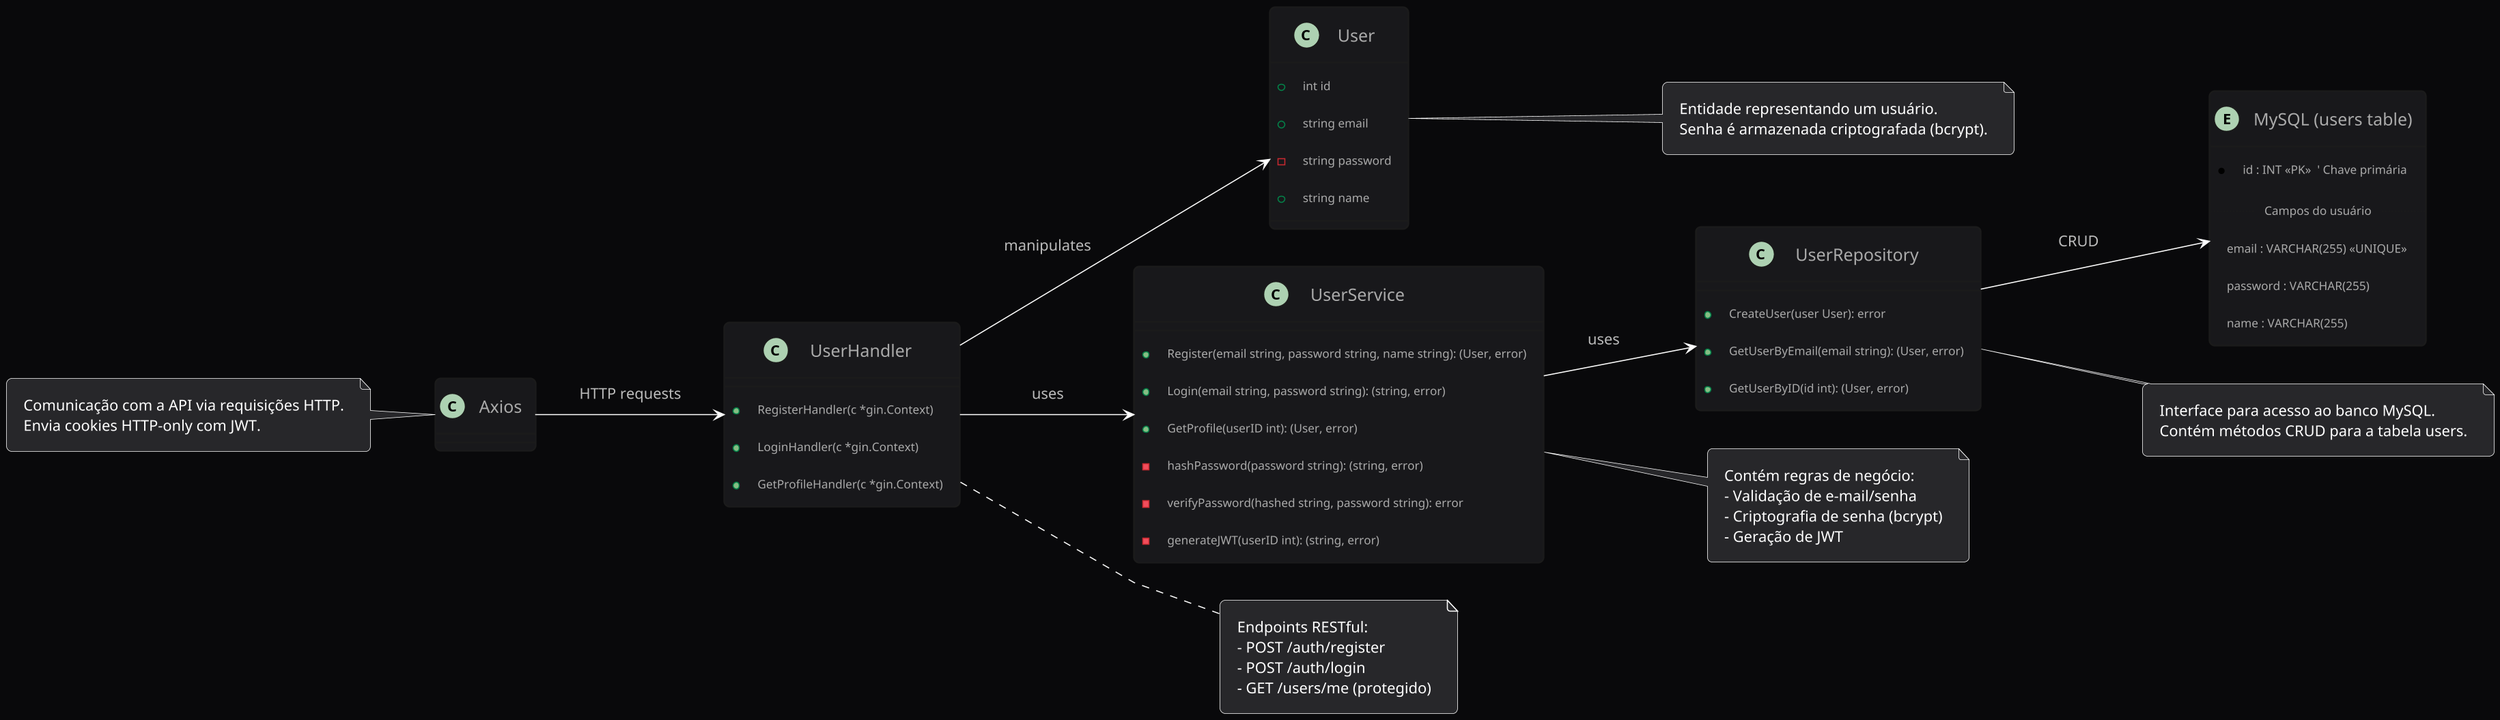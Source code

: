 @startuml
!theme reddress-darkblue
' Diagrama UML para o módulo de Usuários do Sistema de Gestão de Pecuária Leiteira

' Configurações gerais

skinparam classFontSize 16
skinparam classAttributeIconSize 10
skinparam classBackgroundColor #18181B

skinparam noteFontSize 14
skinparam noteBorderColor #ffffff
skinparam noteBackgroundColor #27272A

skinparam defaultFontName "Segoe UI"
skinparam ArrowFontSize 14
skinparam roundcorner 10
skinparam linetype polyline
skinparam dpi 150

skinparam packageStyle rectangle
skinparam padding 10
skinparam classBorderThickness 1.5

skinparam arrowColor #ffffff
skinparam backgroundColor #09090B

skinparam circledCharacterFontSize 14
skinparam circledCharacterRadius 12

left to right direction


' ==============================
'  Backend Classes
' ==============================

class User {
+int id
+string email
-string password
+string name
}

class UserRepository {
+CreateUser(user User): error
+GetUserByEmail(email string): (User, error)
+GetUserByID(id int): (User, error)
}

class UserService {
+Register(email string, password string, name string): (User, error)
+Login(email string, password string): (string, error)
+GetProfile(userID int): (User, error)
-hashPassword(password string): (string, error)
-verifyPassword(hashed string, password string): error
-generateJWT(userID int): (string, error)
}

class UserHandler {
+RegisterHandler(c *gin.Context)
+LoginHandler(c *gin.Context)
+GetProfileHandler(c *gin.Context)
}

' ==============================
'  Banco de Dados
' ==============================

entity "MySQL (users table)" as MySQL {
*id : INT <<PK>>  ' Chave primária
.. Campos do usuário ..
email : VARCHAR(255) <<UNIQUE>>
password : VARCHAR(255)
name : VARCHAR(255)
}

' ==============================
'  Relacionamentos
' ==============================

UserRepository --> MySQL : CRUD
UserService --> UserRepository : uses
UserHandler --> UserService : uses
UserHandler --> User : manipulates
Axios --> UserHandler : HTTP requests

' ==============================
'  Notas Explicativas
' ==============================

note right of User
Entidade representando um usuário.
Senha é armazenada criptografada (bcrypt).
end note

note right of UserRepository
Interface para acesso ao banco MySQL.
Contém métodos CRUD para a tabela users.
end note

note right of UserService
Contém regras de negócio:
- Validação de e-mail/senha
- Criptografia de senha (bcrypt)
- Geração de JWT
end note

note right of UserHandler
Endpoints RESTful:
- POST /auth/register
- POST /auth/login
- GET /users/me (protegido)
end note

note left of [Axios]
Comunicação com a API via requisições HTTP.
Envia cookies HTTP-only com JWT.
end note

@enduml
